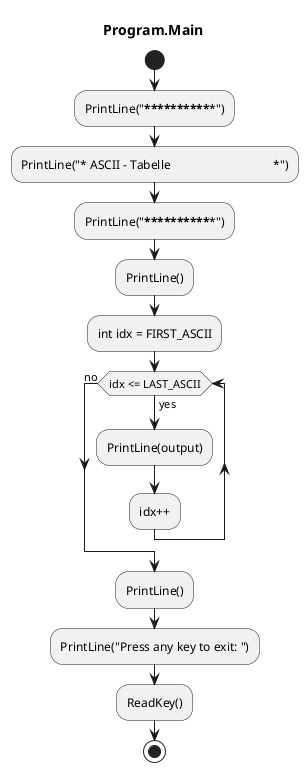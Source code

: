 @startuml Program.Main
title Program.Main
start
:PrintLine("***************************************************");
:PrintLine("* ASCII - Tabelle                                 *");
:PrintLine("***************************************************");
:PrintLine();
:int idx = FIRST_ASCII;
while (idx <= LAST_ASCII) is (yes)
    :PrintLine(output);
:idx++;
endwhile (no)
:PrintLine();
:PrintLine("Press any key to exit: ");
:ReadKey();
stop
@enduml
